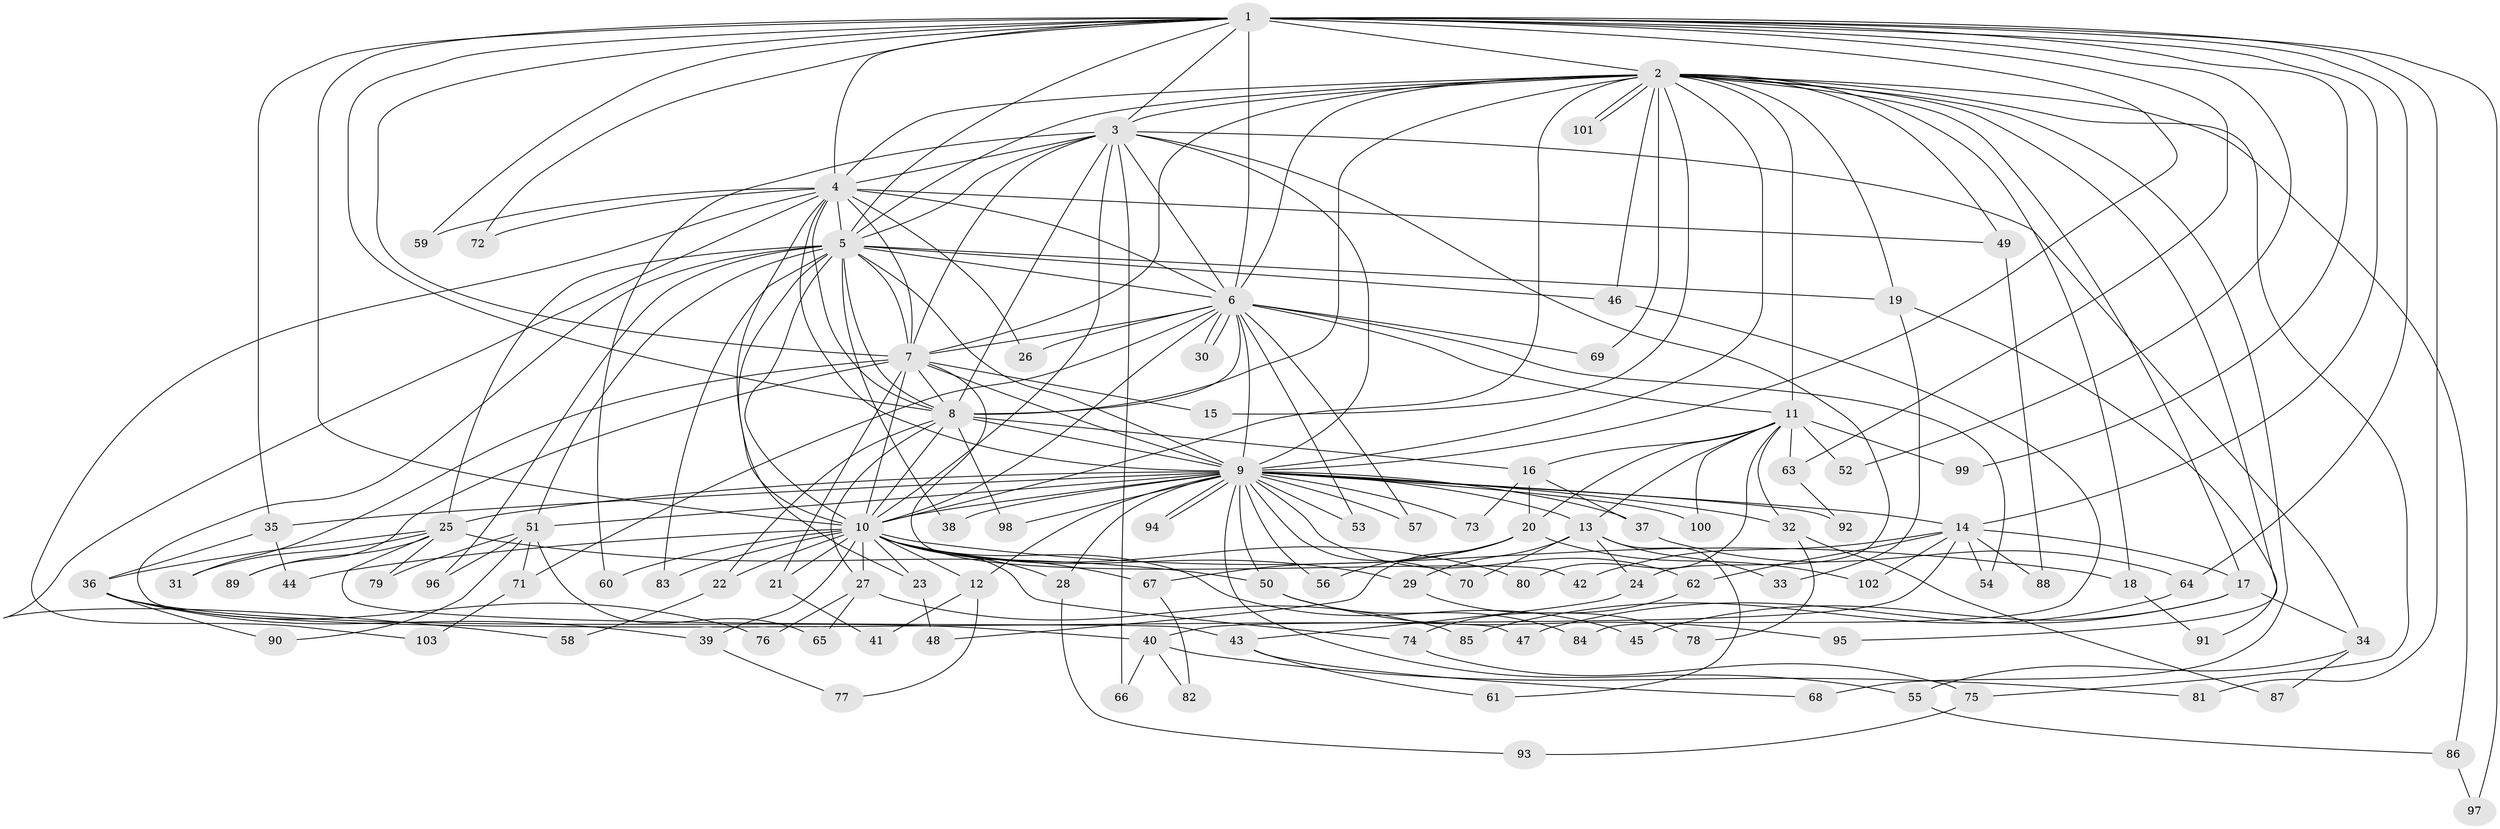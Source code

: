 // coarse degree distribution, {11: 0.013888888888888888, 28: 0.013888888888888888, 31: 0.013888888888888888, 2: 0.5694444444444444, 3: 0.1527777777777778, 8: 0.05555555555555555, 1: 0.05555555555555555, 4: 0.027777777777777776, 6: 0.027777777777777776, 5: 0.05555555555555555, 13: 0.013888888888888888}
// Generated by graph-tools (version 1.1) at 2025/47/03/04/25 21:47:18]
// undirected, 103 vertices, 231 edges
graph export_dot {
graph [start="1"]
  node [color=gray90,style=filled];
  1;
  2;
  3;
  4;
  5;
  6;
  7;
  8;
  9;
  10;
  11;
  12;
  13;
  14;
  15;
  16;
  17;
  18;
  19;
  20;
  21;
  22;
  23;
  24;
  25;
  26;
  27;
  28;
  29;
  30;
  31;
  32;
  33;
  34;
  35;
  36;
  37;
  38;
  39;
  40;
  41;
  42;
  43;
  44;
  45;
  46;
  47;
  48;
  49;
  50;
  51;
  52;
  53;
  54;
  55;
  56;
  57;
  58;
  59;
  60;
  61;
  62;
  63;
  64;
  65;
  66;
  67;
  68;
  69;
  70;
  71;
  72;
  73;
  74;
  75;
  76;
  77;
  78;
  79;
  80;
  81;
  82;
  83;
  84;
  85;
  86;
  87;
  88;
  89;
  90;
  91;
  92;
  93;
  94;
  95;
  96;
  97;
  98;
  99;
  100;
  101;
  102;
  103;
  1 -- 2;
  1 -- 3;
  1 -- 4;
  1 -- 5;
  1 -- 6;
  1 -- 7;
  1 -- 8;
  1 -- 9;
  1 -- 10;
  1 -- 14;
  1 -- 35;
  1 -- 52;
  1 -- 59;
  1 -- 63;
  1 -- 64;
  1 -- 72;
  1 -- 81;
  1 -- 97;
  1 -- 99;
  2 -- 3;
  2 -- 4;
  2 -- 5;
  2 -- 6;
  2 -- 7;
  2 -- 8;
  2 -- 9;
  2 -- 10;
  2 -- 11;
  2 -- 15;
  2 -- 17;
  2 -- 18;
  2 -- 19;
  2 -- 46;
  2 -- 49;
  2 -- 68;
  2 -- 69;
  2 -- 75;
  2 -- 86;
  2 -- 95;
  2 -- 101;
  2 -- 101;
  3 -- 4;
  3 -- 5;
  3 -- 6;
  3 -- 7;
  3 -- 8;
  3 -- 9;
  3 -- 10;
  3 -- 24;
  3 -- 34;
  3 -- 60;
  3 -- 66;
  4 -- 5;
  4 -- 6;
  4 -- 7;
  4 -- 8;
  4 -- 9;
  4 -- 10;
  4 -- 26;
  4 -- 49;
  4 -- 58;
  4 -- 59;
  4 -- 72;
  4 -- 103;
  5 -- 6;
  5 -- 7;
  5 -- 8;
  5 -- 9;
  5 -- 10;
  5 -- 19;
  5 -- 23;
  5 -- 25;
  5 -- 38;
  5 -- 46;
  5 -- 47;
  5 -- 51;
  5 -- 83;
  5 -- 96;
  6 -- 7;
  6 -- 8;
  6 -- 9;
  6 -- 10;
  6 -- 11;
  6 -- 26;
  6 -- 30;
  6 -- 30;
  6 -- 53;
  6 -- 54;
  6 -- 57;
  6 -- 69;
  6 -- 71;
  7 -- 8;
  7 -- 9;
  7 -- 10;
  7 -- 15;
  7 -- 21;
  7 -- 31;
  7 -- 42;
  7 -- 89;
  8 -- 9;
  8 -- 10;
  8 -- 16;
  8 -- 22;
  8 -- 27;
  8 -- 98;
  9 -- 10;
  9 -- 12;
  9 -- 13;
  9 -- 14;
  9 -- 25;
  9 -- 28;
  9 -- 32;
  9 -- 35;
  9 -- 37;
  9 -- 38;
  9 -- 50;
  9 -- 51;
  9 -- 53;
  9 -- 55;
  9 -- 56;
  9 -- 57;
  9 -- 62;
  9 -- 70;
  9 -- 73;
  9 -- 92;
  9 -- 94;
  9 -- 94;
  9 -- 98;
  9 -- 100;
  10 -- 12;
  10 -- 18;
  10 -- 21;
  10 -- 22;
  10 -- 23;
  10 -- 27;
  10 -- 28;
  10 -- 29;
  10 -- 39;
  10 -- 44;
  10 -- 45;
  10 -- 60;
  10 -- 67;
  10 -- 74;
  10 -- 80;
  10 -- 83;
  11 -- 13;
  11 -- 16;
  11 -- 20;
  11 -- 32;
  11 -- 52;
  11 -- 63;
  11 -- 80;
  11 -- 99;
  11 -- 100;
  12 -- 41;
  12 -- 77;
  13 -- 24;
  13 -- 29;
  13 -- 33;
  13 -- 61;
  13 -- 70;
  14 -- 17;
  14 -- 40;
  14 -- 42;
  14 -- 54;
  14 -- 62;
  14 -- 88;
  14 -- 102;
  16 -- 20;
  16 -- 37;
  16 -- 73;
  17 -- 34;
  17 -- 45;
  17 -- 47;
  18 -- 91;
  19 -- 33;
  19 -- 91;
  20 -- 48;
  20 -- 56;
  20 -- 67;
  20 -- 102;
  21 -- 41;
  22 -- 58;
  23 -- 48;
  24 -- 43;
  25 -- 31;
  25 -- 36;
  25 -- 43;
  25 -- 50;
  25 -- 79;
  25 -- 89;
  27 -- 65;
  27 -- 76;
  27 -- 85;
  28 -- 93;
  29 -- 78;
  32 -- 78;
  32 -- 87;
  34 -- 55;
  34 -- 87;
  35 -- 36;
  35 -- 44;
  36 -- 39;
  36 -- 40;
  36 -- 76;
  36 -- 90;
  37 -- 64;
  39 -- 77;
  40 -- 66;
  40 -- 81;
  40 -- 82;
  43 -- 61;
  43 -- 68;
  46 -- 84;
  49 -- 88;
  50 -- 84;
  50 -- 95;
  51 -- 65;
  51 -- 71;
  51 -- 79;
  51 -- 90;
  51 -- 96;
  55 -- 86;
  62 -- 74;
  63 -- 92;
  64 -- 85;
  67 -- 82;
  71 -- 103;
  74 -- 75;
  75 -- 93;
  86 -- 97;
}
